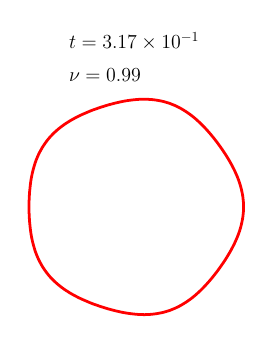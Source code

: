 \begin{tikzpicture}[scale=0.5]

  \begin{axis}[
    hide axis,
    axis equal image,
    xmin = -1.42,
    xmax = 1.42,
    ymin = -1.42,
    ymax = 1.42,
    xtick = \empty,
    ytick = \empty,
    title style={align=left},
    title={\Large $t = 3.17 \times 10^{-1}$ \\ \\ \Large $\nu = 0.99$}
  ]

\addplot[red,line width=2pt] coordinates{
(1.386e+00,-4.357e-10)
(1.386e+00,2.782e-02)
(1.385e+00,5.632e-02)
(1.382e+00,8.608e-02)
(1.379e+00,1.175e-01)
(1.374e+00,1.509e-01)
(1.367e+00,1.861e-01)
(1.359e+00,2.232e-01)
(1.349e+00,2.619e-01)
(1.337e+00,3.018e-01)
(1.323e+00,3.424e-01)
(1.307e+00,3.834e-01)
(1.289e+00,4.243e-01)
(1.271e+00,4.646e-01)
(1.251e+00,5.038e-01)
(1.231e+00,5.416e-01)
(1.211e+00,5.775e-01)
(1.191e+00,6.113e-01)
(1.172e+00,6.425e-01)
(1.154e+00,6.709e-01)
(1.137e+00,6.963e-01)
(1.122e+00,7.185e-01)
(1.109e+00,7.375e-01)
(1.098e+00,7.532e-01)
(1.089e+00,7.661e-01)
(1.081e+00,7.768e-01)
(1.074e+00,7.865e-01)
(1.067e+00,7.968e-01)
(1.058e+00,8.09e-01)
(1.047e+00,8.238e-01)
(1.033e+00,8.415e-01)
(1.017e+00,8.62e-01)
(9.986e-01,8.851e-01)
(9.777e-01,9.107e-01)
(9.543e-01,9.382e-01)
(9.288e-01,9.672e-01)
(9.013e-01,9.973e-01)
(8.719e-01,1.028e+00)
(8.409e-01,1.059e+00)
(8.086e-01,1.089e+00)
(7.752e-01,1.119e+00)
(7.412e-01,1.147e+00)
(7.069e-01,1.173e+00)
(6.727e-01,1.197e+00)
(6.389e-01,1.219e+00)
(6.06e-01,1.239e+00)
(5.742e-01,1.257e+00)
(5.438e-01,1.272e+00)
(5.147e-01,1.286e+00)
(4.869e-01,1.297e+00)
(4.601e-01,1.308e+00)
(4.337e-01,1.317e+00)
(4.072e-01,1.325e+00)
(3.799e-01,1.333e+00)
(3.513e-01,1.34e+00)
(3.207e-01,1.346e+00)
(2.879e-01,1.352e+00)
(2.528e-01,1.357e+00)
(2.154e-01,1.361e+00)
(1.759e-01,1.363e+00)
(1.345e-01,1.365e+00)
(9.172e-02,1.364e+00)
(4.797e-02,1.362e+00)
(3.755e-03,1.358e+00)
(-4.039e-02,1.353e+00)
(-8.394e-02,1.347e+00)
(-1.264e-01,1.34e+00)
(-1.672e-01,1.332e+00)
(-2.058e-01,1.323e+00)
(-2.42e-01,1.315e+00)
(-2.752e-01,1.306e+00)
(-3.052e-01,1.298e+00)
(-3.317e-01,1.291e+00)
(-3.545e-01,1.284e+00)
(-3.736e-01,1.278e+00)
(-3.893e-01,1.273e+00)
(-4.022e-01,1.269e+00)
(-4.137e-01,1.266e+00)
(-4.255e-01,1.262e+00)
(-4.394e-01,1.257e+00)
(-4.563e-01,1.251e+00)
(-4.766e-01,1.244e+00)
(-5.003e-01,1.236e+00)
(-5.274e-01,1.226e+00)
(-5.576e-01,1.214e+00)
(-5.905e-01,1.2e+00)
(-6.256e-01,1.185e+00)
(-6.625e-01,1.169e+00)
(-7.006e-01,1.151e+00)
(-7.394e-01,1.131e+00)
(-7.783e-01,1.11e+00)
(-8.167e-01,1.088e+00)
(-8.541e-01,1.064e+00)
(-8.901e-01,1.04e+00)
(-9.242e-01,1.015e+00)
(-9.562e-01,9.896e-01)
(-9.857e-01,9.643e-01)
(-1.013e+00,9.394e-01)
(-1.037e+00,9.151e-01)
(-1.06e+00,8.914e-01)
(-1.08e+00,8.685e-01)
(-1.098e+00,8.461e-01)
(-1.115e+00,8.239e-01)
(-1.131e+00,8.014e-01)
(-1.147e+00,7.78e-01)
(-1.163e+00,7.533e-01)
(-1.178e+00,7.266e-01)
(-1.194e+00,6.977e-01)
(-1.21e+00,6.664e-01)
(-1.225e+00,6.325e-01)
(-1.24e+00,5.961e-01)
(-1.254e+00,5.575e-01)
(-1.266e+00,5.17e-01)
(-1.278e+00,4.75e-01)
(-1.289e+00,4.32e-01)
(-1.298e+00,3.885e-01)
(-1.306e+00,3.45e-01)
(-1.312e+00,3.022e-01)
(-1.317e+00,2.607e-01)
(-1.321e+00,2.209e-01)
(-1.325e+00,1.833e-01)
(-1.327e+00,1.485e-01)
(-1.329e+00,1.169e-01)
(-1.33e+00,8.867e-02)
(-1.331e+00,6.416e-02)
(-1.331e+00,4.341e-02)
(-1.331e+00,2.629e-02)
(-1.331e+00,1.221e-02)
(-1.331e+00,2.331e-10)
(-1.331e+00,-1.221e-02)
(-1.331e+00,-2.629e-02)
(-1.331e+00,-4.341e-02)
(-1.331e+00,-6.416e-02)
(-1.33e+00,-8.867e-02)
(-1.329e+00,-1.169e-01)
(-1.327e+00,-1.485e-01)
(-1.325e+00,-1.833e-01)
(-1.321e+00,-2.209e-01)
(-1.317e+00,-2.607e-01)
(-1.312e+00,-3.022e-01)
(-1.306e+00,-3.45e-01)
(-1.298e+00,-3.885e-01)
(-1.289e+00,-4.32e-01)
(-1.278e+00,-4.75e-01)
(-1.266e+00,-5.17e-01)
(-1.254e+00,-5.575e-01)
(-1.24e+00,-5.961e-01)
(-1.225e+00,-6.325e-01)
(-1.21e+00,-6.664e-01)
(-1.194e+00,-6.977e-01)
(-1.178e+00,-7.266e-01)
(-1.163e+00,-7.533e-01)
(-1.147e+00,-7.78e-01)
(-1.131e+00,-8.014e-01)
(-1.115e+00,-8.239e-01)
(-1.098e+00,-8.461e-01)
(-1.08e+00,-8.685e-01)
(-1.06e+00,-8.914e-01)
(-1.037e+00,-9.151e-01)
(-1.013e+00,-9.394e-01)
(-9.857e-01,-9.643e-01)
(-9.562e-01,-9.896e-01)
(-9.242e-01,-1.015e+00)
(-8.901e-01,-1.04e+00)
(-8.541e-01,-1.064e+00)
(-8.167e-01,-1.088e+00)
(-7.783e-01,-1.11e+00)
(-7.394e-01,-1.131e+00)
(-7.006e-01,-1.151e+00)
(-6.625e-01,-1.169e+00)
(-6.256e-01,-1.185e+00)
(-5.905e-01,-1.2e+00)
(-5.576e-01,-1.214e+00)
(-5.274e-01,-1.226e+00)
(-5.003e-01,-1.236e+00)
(-4.766e-01,-1.244e+00)
(-4.563e-01,-1.251e+00)
(-4.394e-01,-1.257e+00)
(-4.255e-01,-1.262e+00)
(-4.137e-01,-1.266e+00)
(-4.022e-01,-1.269e+00)
(-3.893e-01,-1.273e+00)
(-3.736e-01,-1.278e+00)
(-3.545e-01,-1.284e+00)
(-3.317e-01,-1.291e+00)
(-3.052e-01,-1.298e+00)
(-2.752e-01,-1.306e+00)
(-2.42e-01,-1.315e+00)
(-2.058e-01,-1.323e+00)
(-1.672e-01,-1.332e+00)
(-1.264e-01,-1.34e+00)
(-8.394e-02,-1.347e+00)
(-4.039e-02,-1.353e+00)
(3.755e-03,-1.358e+00)
(4.797e-02,-1.362e+00)
(9.172e-02,-1.364e+00)
(1.345e-01,-1.365e+00)
(1.759e-01,-1.363e+00)
(2.154e-01,-1.361e+00)
(2.528e-01,-1.357e+00)
(2.879e-01,-1.352e+00)
(3.207e-01,-1.346e+00)
(3.513e-01,-1.34e+00)
(3.799e-01,-1.333e+00)
(4.072e-01,-1.325e+00)
(4.337e-01,-1.317e+00)
(4.601e-01,-1.308e+00)
(4.869e-01,-1.297e+00)
(5.147e-01,-1.286e+00)
(5.438e-01,-1.272e+00)
(5.742e-01,-1.257e+00)
(6.06e-01,-1.239e+00)
(6.389e-01,-1.219e+00)
(6.727e-01,-1.197e+00)
(7.069e-01,-1.173e+00)
(7.412e-01,-1.147e+00)
(7.752e-01,-1.119e+00)
(8.086e-01,-1.089e+00)
(8.409e-01,-1.059e+00)
(8.719e-01,-1.028e+00)
(9.013e-01,-9.973e-01)
(9.288e-01,-9.672e-01)
(9.543e-01,-9.382e-01)
(9.777e-01,-9.107e-01)
(9.986e-01,-8.851e-01)
(1.017e+00,-8.62e-01)
(1.033e+00,-8.415e-01)
(1.047e+00,-8.238e-01)
(1.058e+00,-8.09e-01)
(1.067e+00,-7.968e-01)
(1.074e+00,-7.865e-01)
(1.081e+00,-7.768e-01)
(1.089e+00,-7.661e-01)
(1.098e+00,-7.532e-01)
(1.109e+00,-7.375e-01)
(1.122e+00,-7.185e-01)
(1.137e+00,-6.963e-01)
(1.154e+00,-6.709e-01)
(1.172e+00,-6.425e-01)
(1.191e+00,-6.113e-01)
(1.211e+00,-5.775e-01)
(1.231e+00,-5.416e-01)
(1.251e+00,-5.038e-01)
(1.271e+00,-4.646e-01)
(1.289e+00,-4.243e-01)
(1.307e+00,-3.834e-01)
(1.323e+00,-3.424e-01)
(1.337e+00,-3.018e-01)
(1.349e+00,-2.619e-01)
(1.359e+00,-2.232e-01)
(1.367e+00,-1.861e-01)
(1.374e+00,-1.509e-01)
(1.379e+00,-1.175e-01)
(1.382e+00,-8.608e-02)
(1.385e+00,-5.632e-02)
(1.386e+00,-2.782e-02)
(1.386e+00,-4.357e-10)
};



\end{axis}

\end{tikzpicture}
